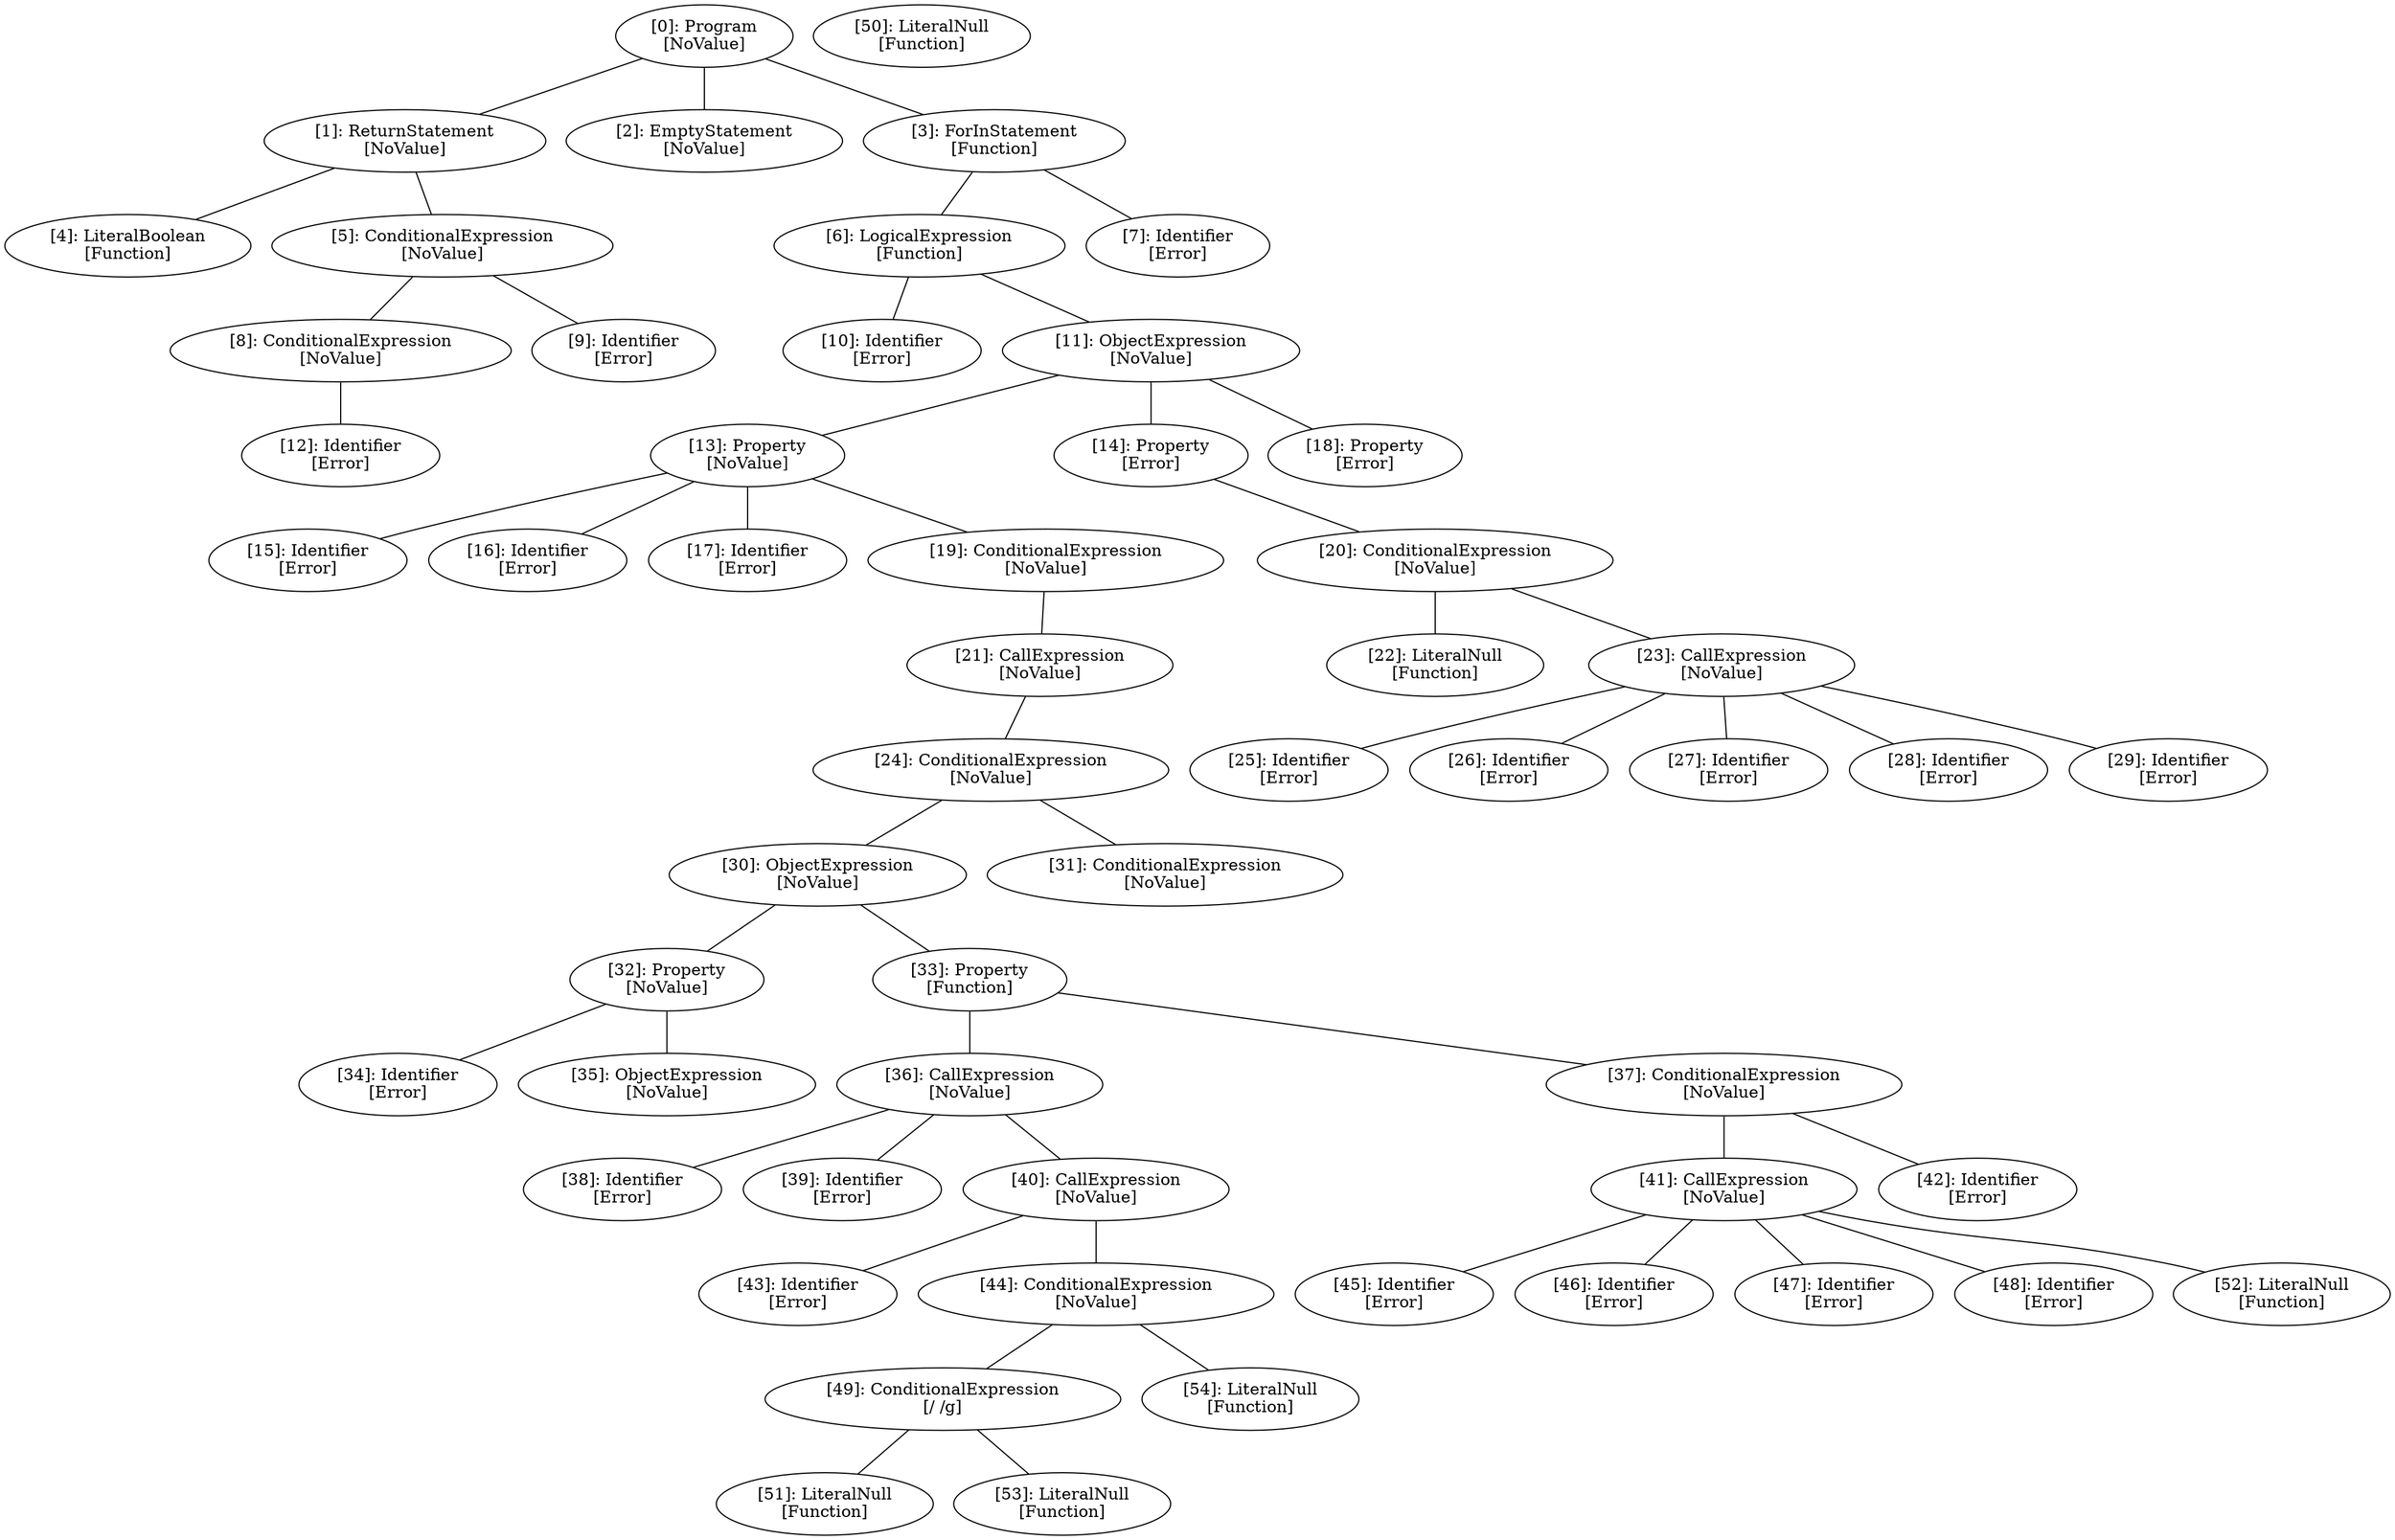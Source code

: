 // Result
graph {
	0 [label="[0]: Program
[NoValue]"]
	1 [label="[1]: ReturnStatement
[NoValue]"]
	2 [label="[2]: EmptyStatement
[NoValue]"]
	3 [label="[3]: ForInStatement
[Function]"]
	4 [label="[4]: LiteralBoolean
[Function]"]
	5 [label="[5]: ConditionalExpression
[NoValue]"]
	6 [label="[6]: LogicalExpression
[Function]"]
	7 [label="[7]: Identifier
[Error]"]
	8 [label="[8]: ConditionalExpression
[NoValue]"]
	9 [label="[9]: Identifier
[Error]"]
	10 [label="[10]: Identifier
[Error]"]
	11 [label="[11]: ObjectExpression
[NoValue]"]
	12 [label="[12]: Identifier
[Error]"]
	13 [label="[13]: Property
[NoValue]"]
	14 [label="[14]: Property
[Error]"]
	15 [label="[15]: Identifier
[Error]"]
	16 [label="[16]: Identifier
[Error]"]
	17 [label="[17]: Identifier
[Error]"]
	18 [label="[18]: Property
[Error]"]
	19 [label="[19]: ConditionalExpression
[NoValue]"]
	20 [label="[20]: ConditionalExpression
[NoValue]"]
	21 [label="[21]: CallExpression
[NoValue]"]
	22 [label="[22]: LiteralNull
[Function]"]
	23 [label="[23]: CallExpression
[NoValue]"]
	24 [label="[24]: ConditionalExpression
[NoValue]"]
	25 [label="[25]: Identifier
[Error]"]
	26 [label="[26]: Identifier
[Error]"]
	27 [label="[27]: Identifier
[Error]"]
	28 [label="[28]: Identifier
[Error]"]
	29 [label="[29]: Identifier
[Error]"]
	30 [label="[30]: ObjectExpression
[NoValue]"]
	31 [label="[31]: ConditionalExpression
[NoValue]"]
	32 [label="[32]: Property
[NoValue]"]
	33 [label="[33]: Property
[Function]"]
	34 [label="[34]: Identifier
[Error]"]
	35 [label="[35]: ObjectExpression
[NoValue]"]
	36 [label="[36]: CallExpression
[NoValue]"]
	37 [label="[37]: ConditionalExpression
[NoValue]"]
	38 [label="[38]: Identifier
[Error]"]
	39 [label="[39]: Identifier
[Error]"]
	40 [label="[40]: CallExpression
[NoValue]"]
	41 [label="[41]: CallExpression
[NoValue]"]
	42 [label="[42]: Identifier
[Error]"]
	43 [label="[43]: Identifier
[Error]"]
	44 [label="[44]: ConditionalExpression
[NoValue]"]
	45 [label="[45]: Identifier
[Error]"]
	46 [label="[46]: Identifier
[Error]"]
	47 [label="[47]: Identifier
[Error]"]
	48 [label="[48]: Identifier
[Error]"]
	49 [label="[49]: ConditionalExpression
[/ /g]"]
	50 [label="[50]: LiteralNull
[Function]"]
	51 [label="[51]: LiteralNull
[Function]"]
	52 [label="[52]: LiteralNull
[Function]"]
	53 [label="[53]: LiteralNull
[Function]"]
	54 [label="[54]: LiteralNull
[Function]"]
	0 -- 1
	0 -- 2
	0 -- 3
	1 -- 4
	1 -- 5
	3 -- 6
	3 -- 7
	5 -- 8
	5 -- 9
	6 -- 10
	6 -- 11
	8 -- 12
	11 -- 13
	11 -- 14
	11 -- 18
	13 -- 15
	13 -- 16
	13 -- 17
	13 -- 19
	14 -- 20
	19 -- 21
	20 -- 22
	20 -- 23
	21 -- 24
	23 -- 25
	23 -- 26
	23 -- 27
	23 -- 28
	23 -- 29
	24 -- 30
	24 -- 31
	30 -- 32
	30 -- 33
	32 -- 34
	32 -- 35
	33 -- 36
	33 -- 37
	36 -- 38
	36 -- 39
	36 -- 40
	37 -- 41
	37 -- 42
	40 -- 43
	40 -- 44
	41 -- 45
	41 -- 46
	41 -- 47
	41 -- 48
	41 -- 52
	44 -- 49
	44 -- 54
	49 -- 51
	49 -- 53
}
